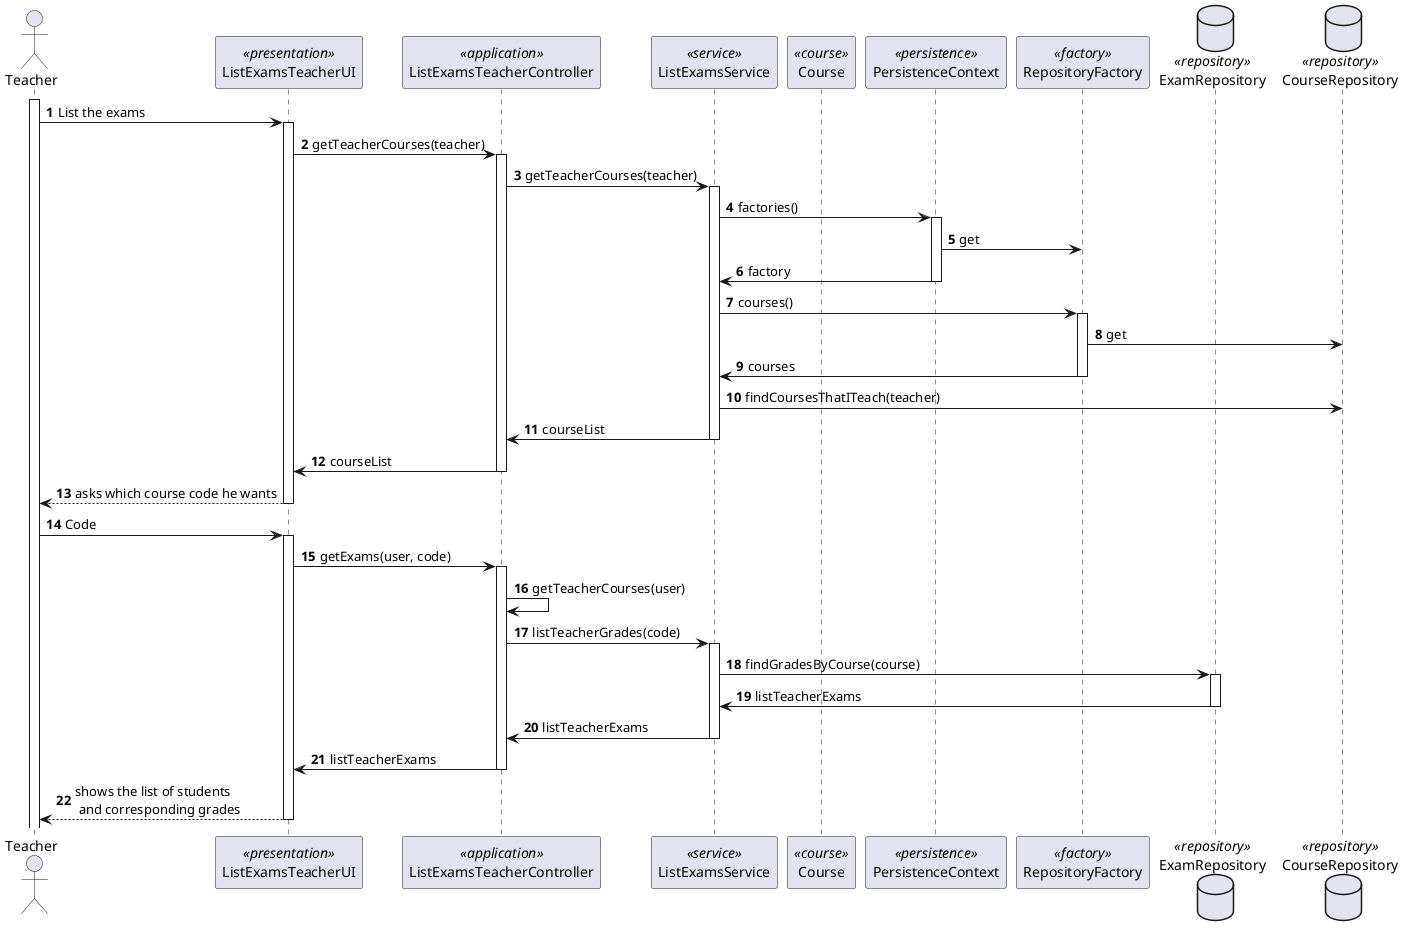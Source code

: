 @startuml


autonumber


actor Teacher
participant ListExamsTeacherUI <<presentation>>
participant ListExamsTeacherController<<application>>
participant ListExamsService<<service>>
participant Course<<course>>
participant PersistenceContext<<persistence>>
participant RepositoryFactory<<factory>>
database ExamRepository <<repository>>
database CourseRepository <<repository>>

activate Teacher

Teacher -> ListExamsTeacherUI : List the exams

activate ListExamsTeacherUI

ListExamsTeacherUI -> ListExamsTeacherController : getTeacherCourses(teacher)

activate ListExamsTeacherController

ListExamsTeacherController -> ListExamsService : getTeacherCourses(teacher)

activate ListExamsService

ListExamsService -> PersistenceContext : factories()

activate PersistenceContext

PersistenceContext -> RepositoryFactory : get

PersistenceContext -> ListExamsService : factory

deactivate PersistenceContext

ListExamsService -> RepositoryFactory : courses()

activate RepositoryFactory

RepositoryFactory -> CourseRepository : get

RepositoryFactory -> ListExamsService : courses

deactivate RepositoryFactory

ListExamsService -> CourseRepository : findCoursesThatITeach(teacher)

ListExamsService -> ListExamsTeacherController : courseList

deactivate ListExamsService

ListExamsTeacherController ->ListExamsTeacherUI : courseList

deactivate ListExamsTeacherController

ListExamsTeacherUI --> Teacher : asks which course code he wants

deactivate ListExamsTeacherUI

Teacher -> ListExamsTeacherUI : Code

activate ListExamsTeacherUI

ListExamsTeacherUI -> ListExamsTeacherController : getExams(user, code)

activate ListExamsTeacherController

ListExamsTeacherController -> ListExamsTeacherController : getTeacherCourses(user)

ListExamsTeacherController -> ListExamsService : listTeacherGrades(code)

activate ListExamsService

ListExamsService -> ExamRepository : findGradesByCourse(course)

activate ExamRepository

ExamRepository ->ListExamsService : listTeacherExams

deactivate ExamRepository

ListExamsService -> ListExamsTeacherController : listTeacherExams

deactivate ListExamsService

ListExamsTeacherController -> ListExamsTeacherUI : listTeacherExams

deactivate ListExamsTeacherController

ListExamsTeacherUI --> Teacher : shows the list of students \n and corresponding grades

deactivate ListExamsTeacherUI

@enduml